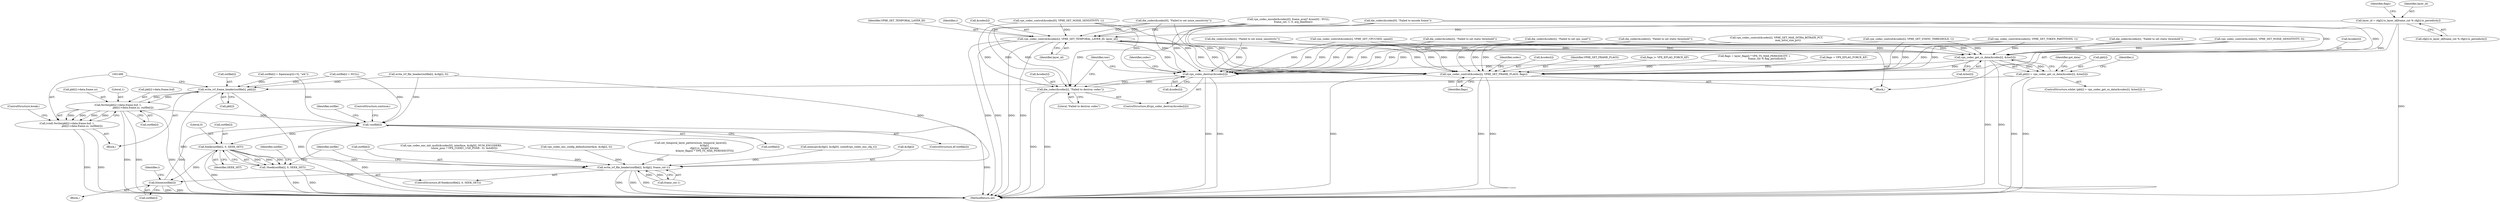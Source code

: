 digraph "0_Android_5a9753fca56f0eeb9f61e342b2fccffc364f9426_22@array" {
"1001315" [label="(Call,layer_id = cfg[i].ts_layer_id[frame_cnt % cfg[i].ts_periodicity])"];
"1001380" [label="(Call,vpx_codec_control(&codec[i], VP8E_SET_TEMPORAL_LAYER_ID, layer_id))"];
"1001373" [label="(Call,vpx_codec_control(&codec[i], VP8E_SET_FRAME_FLAGS, flags))"];
"1001459" [label="(Call,vpx_codec_get_cx_data(&codec[i], &iter[i]))"];
"1001455" [label="(Call,pkt[i] = vpx_codec_get_cx_data(&codec[i], &iter[i]))"];
"1001480" [label="(Call,write_ivf_frame_header(outfile[i], pkt[i]))"];
"1001489" [label="(Call,fwrite(pkt[i]->data.frame.buf, 1,\n                                      pkt[i]->data.frame.sz, outfile[i]))"];
"1001487" [label="(Call,(void) fwrite(pkt[i]->data.frame.buf, 1,\n                                      pkt[i]->data.frame.sz, outfile[i]))"];
"1001699" [label="(Call,!outfile[i])"];
"1001706" [label="(Call,fseek(outfile[i], 0, SEEK_SET))"];
"1001705" [label="(Call,!fseek(outfile[i], 0, SEEK_SET))"];
"1001712" [label="(Call,write_ivf_file_header(outfile[i], &cfg[i], frame_cnt-1))"];
"1001723" [label="(Call,fclose(outfile[i]))"];
"1001682" [label="(Call,vpx_codec_destroy(&codec[i]))"];
"1001687" [label="(Call,die_codec(&codec[i], \"Failed to destroy codec\"))"];
"1001724" [label="(Call,outfile[i])"];
"1001712" [label="(Call,write_ivf_file_header(outfile[i], &cfg[i], frame_cnt-1))"];
"1001710" [label="(Literal,0)"];
"1001708" [label="(Identifier,outfile)"];
"1000322" [label="(Call,outfile[i] = fopen(argv[i+5], \"wb\"))"];
"1001032" [label="(Call,die_codec(&codec[i], \"Failed to set noise_sensitivity\"))"];
"1001454" [label="(ControlStructure,while( (pkt[i] = vpx_codec_get_cx_data(&codec[i], &iter[i])) ))"];
"1001484" [label="(Call,pkt[i])"];
"1001700" [label="(Call,outfile[i])"];
"1001705" [label="(Call,!fseek(outfile[i], 0, SEEK_SET))"];
"1000643" [label="(Call,memcpy(&cfg[i], &cfg[0], sizeof(vpx_codec_enc_cfg_t)))"];
"1001681" [label="(ControlStructure,if(vpx_codec_destroy(&codec[i])))"];
"1000963" [label="(Call,vpx_codec_control(&codec[i], VP8E_SET_CPUUSED, speed))"];
"1001509" [label="(Call,outfile[i])"];
"1001683" [label="(Call,&codec[i])"];
"1001373" [label="(Call,vpx_codec_control(&codec[i], VP8E_SET_FRAME_FLAGS, flags))"];
"1001698" [label="(ControlStructure,if(!outfile[i]))"];
"1001731" [label="(MethodReturn,int)"];
"1001449" [label="(Identifier,i)"];
"1001512" [label="(ControlStructure,break;)"];
"1001703" [label="(ControlStructure,continue;)"];
"1001379" [label="(Identifier,flags)"];
"1001711" [label="(Identifier,SEEK_SET)"];
"1001481" [label="(Call,outfile[i])"];
"1001487" [label="(Call,(void) fwrite(pkt[i]->data.frame.buf, 1,\n                                      pkt[i]->data.frame.sz, outfile[i]))"];
"1001500" [label="(Call,pkt[i]->data.frame.sz)"];
"1000970" [label="(Call,die_codec(&codec[i], \"Failed to set cpu_used\"))"];
"1001470" [label="(Identifier,got_data)"];
"1000892" [label="(Call,set_temporal_layer_pattern(num_temporal_layers[i],\n                                   &cfg[i],\n                                   cfg[i].rc_target_bitrate,\n                                   &layer_flags[i * VPX_TS_MAX_PERIODICITY]))"];
"1000873" [label="(Call,write_ivf_file_header(outfile[i], &cfg[i], 0))"];
"1001716" [label="(Call,&cfg[i])"];
"1001687" [label="(Call,die_codec(&codec[i], \"Failed to destroy codec\"))"];
"1001383" [label="(Identifier,codec)"];
"1001331" [label="(Identifier,flags)"];
"1001499" [label="(Literal,1)"];
"1001714" [label="(Identifier,outfile)"];
"1001713" [label="(Call,outfile[i])"];
"1001688" [label="(Call,&codec[i])"];
"1001699" [label="(Call,!outfile[i])"];
"1001723" [label="(Call,fclose(outfile[i]))"];
"1001091" [label="(Call,vpx_codec_control(&codec[i], VP8E_SET_MAX_INTRA_BITRATE_PCT,\n                             max_intra_size_pct))"];
"1000912" [label="(Call,vpx_codec_enc_init_multi(&codec[0], interface, &cfg[0], NUM_ENCODERS,\n                                 (show_psnr ? VPX_CODEC_USE_PSNR : 0), &dsf[0]))"];
"1001380" [label="(Call,vpx_codec_control(&codec[i], VP8E_SET_TEMPORAL_LAYER_ID, layer_id))"];
"1001456" [label="(Call,pkt[i])"];
"1001049" [label="(Call,vpx_codec_control(&codec[i], VP8E_SET_TOKEN_PARTITIONS, 1))"];
"1001098" [label="(Call,die_codec(&codec[i], \"Failed to set static threshold\"))"];
"1001056" [label="(Call,die_codec(&codec[i], \"Failed to set static threshold\"))"];
"1001480" [label="(Call,write_ivf_frame_header(outfile[i], pkt[i]))"];
"1001490" [label="(Call,pkt[i]->data.frame.buf)"];
"1001374" [label="(Call,&codec[i])"];
"1001628" [label="(Identifier,i)"];
"1001696" [label="(Identifier,raw)"];
"1001459" [label="(Call,vpx_codec_get_cx_data(&codec[i], &iter[i]))"];
"1001316" [label="(Identifier,layer_id)"];
"1000987" [label="(Call,vpx_codec_control(&codec[i], VP8E_SET_STATIC_THRESHOLD, 1))"];
"1001455" [label="(Call,pkt[i] = vpx_codec_get_cx_data(&codec[i], &iter[i]))"];
"1001314" [label="(Block,)"];
"1001725" [label="(Identifier,outfile)"];
"1001704" [label="(ControlStructure,if(!fseek(outfile[i], 0, SEEK_SET)))"];
"1001001" [label="(Call,vpx_codec_control(&codec[0], VP8E_SET_NOISE_SENSITIVITY, 1))"];
"1000994" [label="(Call,die_codec(&codec[i], \"Failed to set static threshold\"))"];
"1000474" [label="(Call,vpx_codec_enc_config_default(interface, &cfg[i], 0))"];
"1001378" [label="(Identifier,VP8E_SET_FRAME_FLAGS)"];
"1001392" [label="(Call,vpx_codec_encode(&codec[0], frame_avail? &raw[0] : NULL,\n            frame_cnt, 1, 0, arg_deadline))"];
"1001317" [label="(Call,cfg[i].ts_layer_id[frame_cnt % cfg[i].ts_periodicity])"];
"1001707" [label="(Call,outfile[i])"];
"1001315" [label="(Call,layer_id = cfg[i].ts_layer_id[frame_cnt % cfg[i].ts_periodicity])"];
"1001358" [label="(Call,flags |= VPX_EFLAG_FORCE_KF)"];
"1001629" [label="(Block,)"];
"1001478" [label="(Block,)"];
"1001385" [label="(Identifier,VP8E_SET_TEMPORAL_LAYER_ID)"];
"1001342" [label="(Call,flags = layer_flags[i * VPX_TS_MAX_PERIODICITY +\n                                frame_cnt % flag_periodicity])"];
"1001386" [label="(Identifier,layer_id)"];
"1001313" [label="(Identifier,i)"];
"1001460" [label="(Call,&codec[i])"];
"1001692" [label="(Literal,\"Failed to destroy codec\")"];
"1001025" [label="(Call,vpx_codec_control(&codec[i], VP8E_SET_NOISE_SENSITIVITY, 0))"];
"1001690" [label="(Identifier,codec)"];
"1001706" [label="(Call,fseek(outfile[i], 0, SEEK_SET))"];
"1001720" [label="(Call,frame_cnt-1)"];
"1001682" [label="(Call,vpx_codec_destroy(&codec[i]))"];
"1001409" [label="(Call,die_codec(&codec[0], \"Failed to encode frame\"))"];
"1001489" [label="(Call,fwrite(pkt[i]->data.frame.buf, 1,\n                                      pkt[i]->data.frame.sz, outfile[i]))"];
"1001370" [label="(Call,flags = VPX_EFLAG_FORCE_KF)"];
"1000314" [label="(Call,outfile[i] = NULL)"];
"1001464" [label="(Call,&iter[i])"];
"1001381" [label="(Call,&codec[i])"];
"1001008" [label="(Call,die_codec(&codec[0], \"Failed to set noise_sensitivity\"))"];
"1001315" -> "1001314"  [label="AST: "];
"1001315" -> "1001317"  [label="CFG: "];
"1001316" -> "1001315"  [label="AST: "];
"1001317" -> "1001315"  [label="AST: "];
"1001331" -> "1001315"  [label="CFG: "];
"1001315" -> "1001731"  [label="DDG: "];
"1001315" -> "1001380"  [label="DDG: "];
"1001380" -> "1001314"  [label="AST: "];
"1001380" -> "1001386"  [label="CFG: "];
"1001381" -> "1001380"  [label="AST: "];
"1001385" -> "1001380"  [label="AST: "];
"1001386" -> "1001380"  [label="AST: "];
"1001313" -> "1001380"  [label="CFG: "];
"1001380" -> "1001731"  [label="DDG: "];
"1001380" -> "1001731"  [label="DDG: "];
"1001380" -> "1001731"  [label="DDG: "];
"1001380" -> "1001731"  [label="DDG: "];
"1001380" -> "1001373"  [label="DDG: "];
"1001392" -> "1001380"  [label="DDG: "];
"1001409" -> "1001380"  [label="DDG: "];
"1001008" -> "1001380"  [label="DDG: "];
"1001001" -> "1001380"  [label="DDG: "];
"1001373" -> "1001380"  [label="DDG: "];
"1001380" -> "1001459"  [label="DDG: "];
"1001380" -> "1001682"  [label="DDG: "];
"1001373" -> "1001314"  [label="AST: "];
"1001373" -> "1001379"  [label="CFG: "];
"1001374" -> "1001373"  [label="AST: "];
"1001378" -> "1001373"  [label="AST: "];
"1001379" -> "1001373"  [label="AST: "];
"1001383" -> "1001373"  [label="CFG: "];
"1001373" -> "1001731"  [label="DDG: "];
"1001373" -> "1001731"  [label="DDG: "];
"1001373" -> "1001731"  [label="DDG: "];
"1001459" -> "1001373"  [label="DDG: "];
"1001025" -> "1001373"  [label="DDG: "];
"1001049" -> "1001373"  [label="DDG: "];
"1001008" -> "1001373"  [label="DDG: "];
"1000970" -> "1001373"  [label="DDG: "];
"1001032" -> "1001373"  [label="DDG: "];
"1001091" -> "1001373"  [label="DDG: "];
"1001001" -> "1001373"  [label="DDG: "];
"1000994" -> "1001373"  [label="DDG: "];
"1001098" -> "1001373"  [label="DDG: "];
"1001392" -> "1001373"  [label="DDG: "];
"1001056" -> "1001373"  [label="DDG: "];
"1000987" -> "1001373"  [label="DDG: "];
"1001409" -> "1001373"  [label="DDG: "];
"1000963" -> "1001373"  [label="DDG: "];
"1001370" -> "1001373"  [label="DDG: "];
"1001358" -> "1001373"  [label="DDG: "];
"1001342" -> "1001373"  [label="DDG: "];
"1001459" -> "1001455"  [label="AST: "];
"1001459" -> "1001464"  [label="CFG: "];
"1001460" -> "1001459"  [label="AST: "];
"1001464" -> "1001459"  [label="AST: "];
"1001455" -> "1001459"  [label="CFG: "];
"1001459" -> "1001731"  [label="DDG: "];
"1001459" -> "1001731"  [label="DDG: "];
"1001459" -> "1001455"  [label="DDG: "];
"1001459" -> "1001455"  [label="DDG: "];
"1001025" -> "1001459"  [label="DDG: "];
"1001049" -> "1001459"  [label="DDG: "];
"1000970" -> "1001459"  [label="DDG: "];
"1001032" -> "1001459"  [label="DDG: "];
"1001091" -> "1001459"  [label="DDG: "];
"1000994" -> "1001459"  [label="DDG: "];
"1001098" -> "1001459"  [label="DDG: "];
"1001392" -> "1001459"  [label="DDG: "];
"1001056" -> "1001459"  [label="DDG: "];
"1000987" -> "1001459"  [label="DDG: "];
"1001409" -> "1001459"  [label="DDG: "];
"1000963" -> "1001459"  [label="DDG: "];
"1001459" -> "1001682"  [label="DDG: "];
"1001455" -> "1001454"  [label="AST: "];
"1001456" -> "1001455"  [label="AST: "];
"1001470" -> "1001455"  [label="CFG: "];
"1001449" -> "1001455"  [label="CFG: "];
"1001455" -> "1001731"  [label="DDG: "];
"1001455" -> "1001731"  [label="DDG: "];
"1001455" -> "1001480"  [label="DDG: "];
"1001480" -> "1001478"  [label="AST: "];
"1001480" -> "1001484"  [label="CFG: "];
"1001481" -> "1001480"  [label="AST: "];
"1001484" -> "1001480"  [label="AST: "];
"1001488" -> "1001480"  [label="CFG: "];
"1001480" -> "1001731"  [label="DDG: "];
"1001480" -> "1001731"  [label="DDG: "];
"1001489" -> "1001480"  [label="DDG: "];
"1000322" -> "1001480"  [label="DDG: "];
"1000873" -> "1001480"  [label="DDG: "];
"1000314" -> "1001480"  [label="DDG: "];
"1001480" -> "1001489"  [label="DDG: "];
"1001489" -> "1001487"  [label="AST: "];
"1001489" -> "1001509"  [label="CFG: "];
"1001490" -> "1001489"  [label="AST: "];
"1001499" -> "1001489"  [label="AST: "];
"1001500" -> "1001489"  [label="AST: "];
"1001509" -> "1001489"  [label="AST: "];
"1001487" -> "1001489"  [label="CFG: "];
"1001489" -> "1001731"  [label="DDG: "];
"1001489" -> "1001731"  [label="DDG: "];
"1001489" -> "1001731"  [label="DDG: "];
"1001489" -> "1001487"  [label="DDG: "];
"1001489" -> "1001487"  [label="DDG: "];
"1001489" -> "1001487"  [label="DDG: "];
"1001489" -> "1001487"  [label="DDG: "];
"1001489" -> "1001699"  [label="DDG: "];
"1001487" -> "1001478"  [label="AST: "];
"1001488" -> "1001487"  [label="AST: "];
"1001512" -> "1001487"  [label="CFG: "];
"1001487" -> "1001731"  [label="DDG: "];
"1001487" -> "1001731"  [label="DDG: "];
"1001699" -> "1001698"  [label="AST: "];
"1001699" -> "1001700"  [label="CFG: "];
"1001700" -> "1001699"  [label="AST: "];
"1001703" -> "1001699"  [label="CFG: "];
"1001708" -> "1001699"  [label="CFG: "];
"1001699" -> "1001731"  [label="DDG: "];
"1001699" -> "1001731"  [label="DDG: "];
"1001723" -> "1001699"  [label="DDG: "];
"1000322" -> "1001699"  [label="DDG: "];
"1000873" -> "1001699"  [label="DDG: "];
"1000314" -> "1001699"  [label="DDG: "];
"1001699" -> "1001706"  [label="DDG: "];
"1001706" -> "1001705"  [label="AST: "];
"1001706" -> "1001711"  [label="CFG: "];
"1001707" -> "1001706"  [label="AST: "];
"1001710" -> "1001706"  [label="AST: "];
"1001711" -> "1001706"  [label="AST: "];
"1001705" -> "1001706"  [label="CFG: "];
"1001706" -> "1001731"  [label="DDG: "];
"1001706" -> "1001705"  [label="DDG: "];
"1001706" -> "1001705"  [label="DDG: "];
"1001706" -> "1001705"  [label="DDG: "];
"1001706" -> "1001712"  [label="DDG: "];
"1001706" -> "1001723"  [label="DDG: "];
"1001705" -> "1001704"  [label="AST: "];
"1001714" -> "1001705"  [label="CFG: "];
"1001725" -> "1001705"  [label="CFG: "];
"1001705" -> "1001731"  [label="DDG: "];
"1001705" -> "1001731"  [label="DDG: "];
"1001712" -> "1001704"  [label="AST: "];
"1001712" -> "1001720"  [label="CFG: "];
"1001713" -> "1001712"  [label="AST: "];
"1001716" -> "1001712"  [label="AST: "];
"1001720" -> "1001712"  [label="AST: "];
"1001725" -> "1001712"  [label="CFG: "];
"1001712" -> "1001731"  [label="DDG: "];
"1001712" -> "1001731"  [label="DDG: "];
"1001712" -> "1001731"  [label="DDG: "];
"1000912" -> "1001712"  [label="DDG: "];
"1000643" -> "1001712"  [label="DDG: "];
"1000474" -> "1001712"  [label="DDG: "];
"1000892" -> "1001712"  [label="DDG: "];
"1000873" -> "1001712"  [label="DDG: "];
"1001720" -> "1001712"  [label="DDG: "];
"1001720" -> "1001712"  [label="DDG: "];
"1001712" -> "1001723"  [label="DDG: "];
"1001723" -> "1001629"  [label="AST: "];
"1001723" -> "1001724"  [label="CFG: "];
"1001724" -> "1001723"  [label="AST: "];
"1001628" -> "1001723"  [label="CFG: "];
"1001723" -> "1001731"  [label="DDG: "];
"1001723" -> "1001731"  [label="DDG: "];
"1001682" -> "1001681"  [label="AST: "];
"1001682" -> "1001683"  [label="CFG: "];
"1001683" -> "1001682"  [label="AST: "];
"1001690" -> "1001682"  [label="CFG: "];
"1001696" -> "1001682"  [label="CFG: "];
"1001682" -> "1001731"  [label="DDG: "];
"1001682" -> "1001731"  [label="DDG: "];
"1001025" -> "1001682"  [label="DDG: "];
"1001049" -> "1001682"  [label="DDG: "];
"1000970" -> "1001682"  [label="DDG: "];
"1001032" -> "1001682"  [label="DDG: "];
"1001091" -> "1001682"  [label="DDG: "];
"1001001" -> "1001682"  [label="DDG: "];
"1000994" -> "1001682"  [label="DDG: "];
"1001098" -> "1001682"  [label="DDG: "];
"1001392" -> "1001682"  [label="DDG: "];
"1001687" -> "1001682"  [label="DDG: "];
"1001056" -> "1001682"  [label="DDG: "];
"1000987" -> "1001682"  [label="DDG: "];
"1001409" -> "1001682"  [label="DDG: "];
"1000963" -> "1001682"  [label="DDG: "];
"1001008" -> "1001682"  [label="DDG: "];
"1001682" -> "1001687"  [label="DDG: "];
"1001687" -> "1001681"  [label="AST: "];
"1001687" -> "1001692"  [label="CFG: "];
"1001688" -> "1001687"  [label="AST: "];
"1001692" -> "1001687"  [label="AST: "];
"1001696" -> "1001687"  [label="CFG: "];
"1001687" -> "1001731"  [label="DDG: "];
"1001687" -> "1001731"  [label="DDG: "];
"1001392" -> "1001687"  [label="DDG: "];
"1001409" -> "1001687"  [label="DDG: "];
"1001001" -> "1001687"  [label="DDG: "];
"1001008" -> "1001687"  [label="DDG: "];
}
